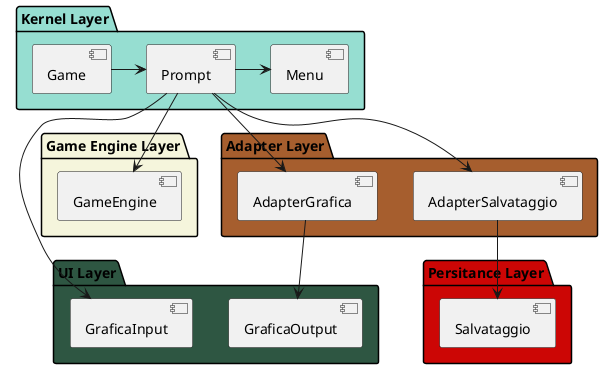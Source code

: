 @startuml
/'-----------------       UI LAYER      -----------------'/
package "UI Layer" #2e5642{
  [GraficaInput]
  [GraficaOutput]
}

/'-----------------  GAME ENGINE LAYER  -----------------'/
package "Game Engine Layer" #f5f5dc{
  
  [GameEngine]
}

/'-----------------    ADAPTER LAYER    -----------------'/
package "Kernel Layer" #96ded1{
  [Prompt]
  [Game]
  [Menu]  
}
[Game] -> [Prompt]
[Prompt] --> [GameEngine]
[Prompt] --> [GraficaInput]
[Prompt] -> [Menu]



/'----------------- PERSISTANCE LAYER -----------------'/
package "Persitance Layer" #cc0605 {
  [Salvataggio]
}

/'----------------- ADAPTER LAYER -----------------'/
package "Adapter Layer" #a65e2e{
  [AdapterGrafica]
  [AdapterSalvataggio]
}
[Prompt] --> [AdapterSalvataggio]
[AdapterSalvataggio] --> [Salvataggio]
[AdapterGrafica] --> [GraficaOutput]
[Prompt] --> [AdapterGrafica]

@enduml
